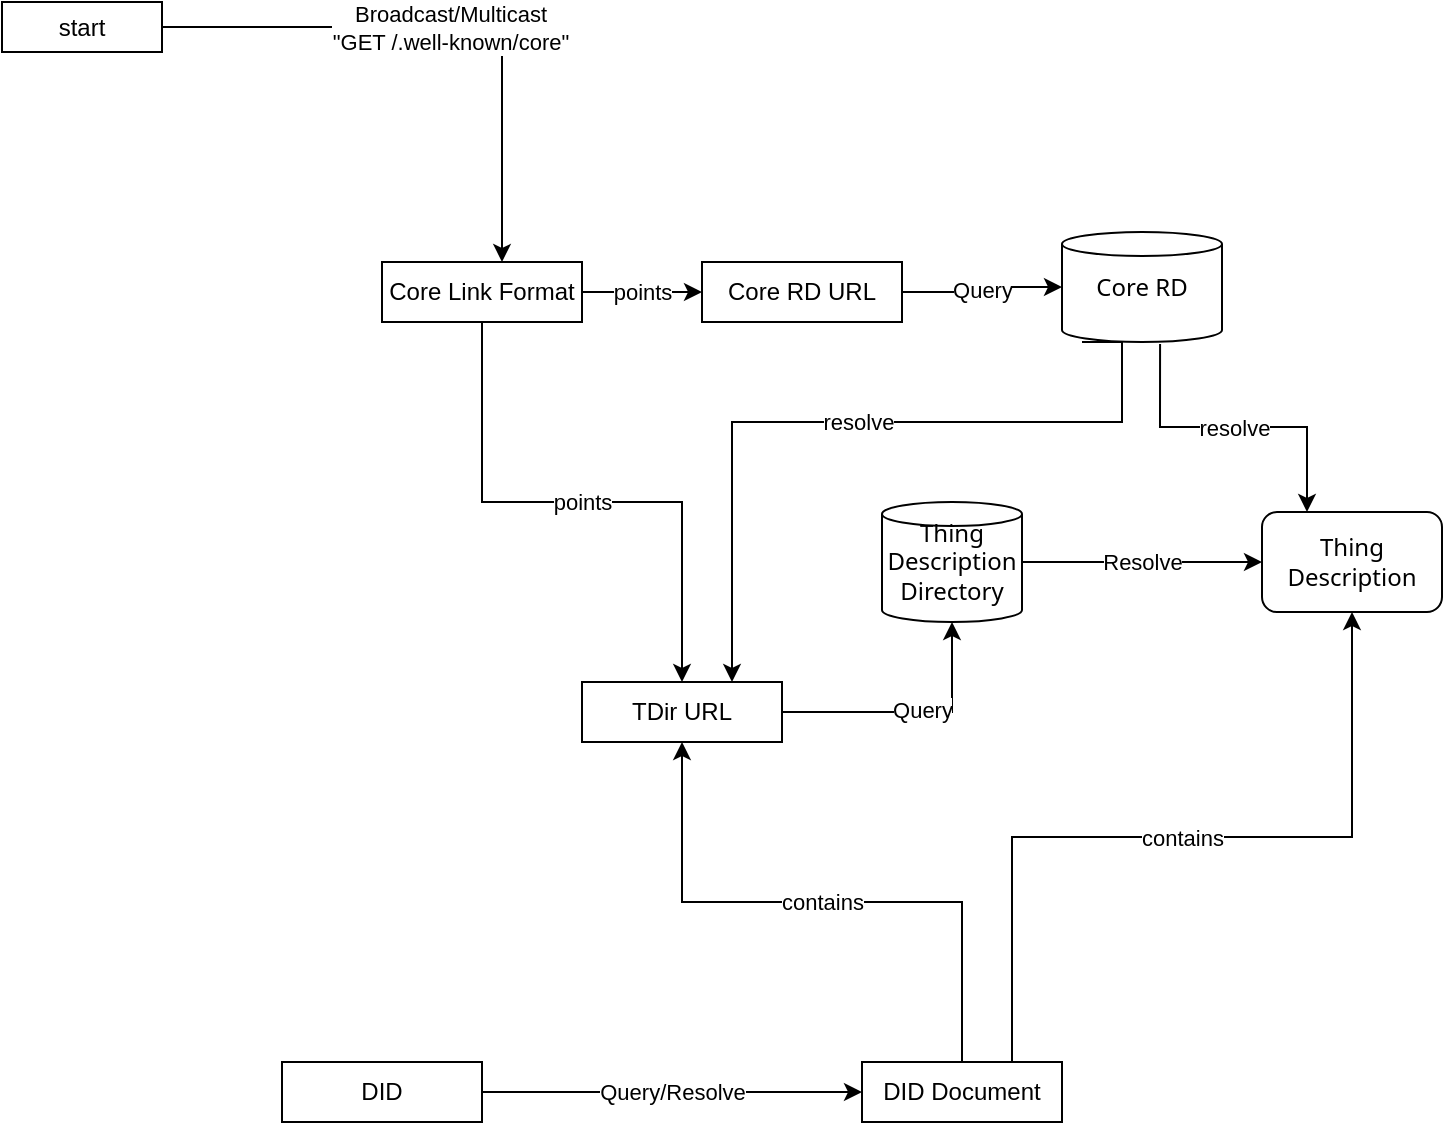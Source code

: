 <mxfile version="13.6.2" type="github">
  <diagram id="EUU0uG70BVmWCHlrxOuo" name="Page-1">
    <mxGraphModel dx="1087" dy="1030" grid="1" gridSize="10" guides="1" tooltips="1" connect="1" arrows="1" fold="1" page="1" pageScale="1" pageWidth="850" pageHeight="1100" math="0" shadow="0" extFonts="Noto Sans^https://fonts.googleapis.com/css?family=Noto+Sans">
      <root>
        <mxCell id="0" />
        <mxCell id="1" parent="0" />
        <mxCell id="Z3I2DZgx9jWYCCeo3zKG-24" value="resolve" style="edgeStyle=orthogonalEdgeStyle;rounded=0;orthogonalLoop=1;jettySize=auto;html=1;exitX=0.25;exitY=0;exitDx=0;exitDy=0;entryX=0.613;entryY=1.018;entryDx=0;entryDy=0;entryPerimeter=0;startArrow=classic;startFill=1;endArrow=none;endFill=0;" edge="1" parent="1" source="RiIqF8UuUlekeBO_t_7H-3" target="Z3I2DZgx9jWYCCeo3zKG-15">
          <mxGeometry relative="1" as="geometry" />
        </mxCell>
        <mxCell id="RiIqF8UuUlekeBO_t_7H-3" value="&lt;div&gt;Thing&lt;/div&gt;&lt;div&gt;Description&lt;br&gt;&lt;/div&gt;" style="rounded=1;whiteSpace=wrap;html=1;fontFamily=Noto Sans;" parent="1" vertex="1">
          <mxGeometry x="750" y="315" width="90" height="50" as="geometry" />
        </mxCell>
        <mxCell id="Z3I2DZgx9jWYCCeo3zKG-3" value="Resolve" style="edgeStyle=orthogonalEdgeStyle;rounded=0;orthogonalLoop=1;jettySize=auto;html=1;" edge="1" parent="1" source="RiIqF8UuUlekeBO_t_7H-4" target="RiIqF8UuUlekeBO_t_7H-3">
          <mxGeometry relative="1" as="geometry" />
        </mxCell>
        <mxCell id="RiIqF8UuUlekeBO_t_7H-4" value="&lt;div&gt;Thing&lt;/div&gt;&lt;div&gt;Description&lt;br&gt;&lt;/div&gt;&lt;div&gt;Directory&lt;br&gt;&lt;/div&gt;" style="shape=cylinder2;whiteSpace=wrap;html=1;boundedLbl=1;backgroundOutline=1;size=6;fontFamily=Noto Sans;FType=g;" parent="1" vertex="1">
          <mxGeometry x="560" y="310" width="70" height="60" as="geometry" />
        </mxCell>
        <mxCell id="Z3I2DZgx9jWYCCeo3zKG-6" style="edgeStyle=orthogonalEdgeStyle;rounded=0;orthogonalLoop=1;jettySize=auto;html=1;exitX=1;exitY=0.5;exitDx=0;exitDy=0;" edge="1" parent="1" source="Z3I2DZgx9jWYCCeo3zKG-5" target="RiIqF8UuUlekeBO_t_7H-4">
          <mxGeometry relative="1" as="geometry" />
        </mxCell>
        <mxCell id="Z3I2DZgx9jWYCCeo3zKG-10" value="Query" style="edgeLabel;html=1;align=center;verticalAlign=middle;resizable=0;points=[];" vertex="1" connectable="0" parent="Z3I2DZgx9jWYCCeo3zKG-6">
          <mxGeometry x="0.067" y="1" relative="1" as="geometry">
            <mxPoint as="offset" />
          </mxGeometry>
        </mxCell>
        <mxCell id="Z3I2DZgx9jWYCCeo3zKG-22" value="resolve" style="edgeStyle=orthogonalEdgeStyle;rounded=0;orthogonalLoop=1;jettySize=auto;html=1;exitX=0.75;exitY=0;exitDx=0;exitDy=0;entryX=0.125;entryY=1;entryDx=0;entryDy=0;entryPerimeter=0;startArrow=classic;startFill=1;endArrow=none;endFill=0;" edge="1" parent="1" source="Z3I2DZgx9jWYCCeo3zKG-5" target="Z3I2DZgx9jWYCCeo3zKG-15">
          <mxGeometry relative="1" as="geometry">
            <Array as="points">
              <mxPoint x="485" y="270" />
              <mxPoint x="680" y="270" />
              <mxPoint x="680" y="230" />
            </Array>
          </mxGeometry>
        </mxCell>
        <mxCell id="Z3I2DZgx9jWYCCeo3zKG-5" value="&lt;div&gt;TDir URL&lt;br&gt;&lt;/div&gt;" style="rounded=0;whiteSpace=wrap;html=1;" vertex="1" parent="1">
          <mxGeometry x="410" y="400" width="100" height="30" as="geometry" />
        </mxCell>
        <mxCell id="Z3I2DZgx9jWYCCeo3zKG-9" value="Query/Resolve" style="edgeStyle=orthogonalEdgeStyle;rounded=0;orthogonalLoop=1;jettySize=auto;html=1;exitX=1;exitY=0.5;exitDx=0;exitDy=0;entryX=0;entryY=0.5;entryDx=0;entryDy=0;" edge="1" parent="1" source="Z3I2DZgx9jWYCCeo3zKG-7" target="Z3I2DZgx9jWYCCeo3zKG-8">
          <mxGeometry relative="1" as="geometry" />
        </mxCell>
        <mxCell id="Z3I2DZgx9jWYCCeo3zKG-7" value="DID" style="rounded=0;whiteSpace=wrap;html=1;" vertex="1" parent="1">
          <mxGeometry x="260" y="590" width="100" height="30" as="geometry" />
        </mxCell>
        <mxCell id="Z3I2DZgx9jWYCCeo3zKG-11" value="contains" style="edgeStyle=orthogonalEdgeStyle;rounded=0;orthogonalLoop=1;jettySize=auto;html=1;exitX=0.5;exitY=0;exitDx=0;exitDy=0;entryX=0.5;entryY=1;entryDx=0;entryDy=0;" edge="1" parent="1" source="Z3I2DZgx9jWYCCeo3zKG-8" target="Z3I2DZgx9jWYCCeo3zKG-5">
          <mxGeometry relative="1" as="geometry" />
        </mxCell>
        <mxCell id="Z3I2DZgx9jWYCCeo3zKG-12" value="contains" style="edgeStyle=orthogonalEdgeStyle;rounded=0;orthogonalLoop=1;jettySize=auto;html=1;exitX=0.75;exitY=0;exitDx=0;exitDy=0;entryX=0.5;entryY=1;entryDx=0;entryDy=0;" edge="1" parent="1" source="Z3I2DZgx9jWYCCeo3zKG-8" target="RiIqF8UuUlekeBO_t_7H-3">
          <mxGeometry relative="1" as="geometry" />
        </mxCell>
        <mxCell id="Z3I2DZgx9jWYCCeo3zKG-8" value="DID Document" style="rounded=0;whiteSpace=wrap;html=1;" vertex="1" parent="1">
          <mxGeometry x="550" y="590" width="100" height="30" as="geometry" />
        </mxCell>
        <mxCell id="Z3I2DZgx9jWYCCeo3zKG-14" value="points" style="edgeStyle=orthogonalEdgeStyle;rounded=0;orthogonalLoop=1;jettySize=auto;html=1;exitX=0.5;exitY=1;exitDx=0;exitDy=0;" edge="1" parent="1" source="Z3I2DZgx9jWYCCeo3zKG-13" target="Z3I2DZgx9jWYCCeo3zKG-5">
          <mxGeometry relative="1" as="geometry" />
        </mxCell>
        <mxCell id="Z3I2DZgx9jWYCCeo3zKG-16" value="points" style="edgeStyle=orthogonalEdgeStyle;rounded=0;orthogonalLoop=1;jettySize=auto;html=1;exitX=1;exitY=0.5;exitDx=0;exitDy=0;entryX=0;entryY=0.5;entryDx=0;entryDy=0;" edge="1" parent="1" source="Z3I2DZgx9jWYCCeo3zKG-13" target="Z3I2DZgx9jWYCCeo3zKG-20">
          <mxGeometry relative="1" as="geometry">
            <mxPoint x="500" y="205" as="targetPoint" />
          </mxGeometry>
        </mxCell>
        <mxCell id="Z3I2DZgx9jWYCCeo3zKG-13" value="Core Link Format" style="rounded=0;whiteSpace=wrap;html=1;" vertex="1" parent="1">
          <mxGeometry x="310" y="190" width="100" height="30" as="geometry" />
        </mxCell>
        <mxCell id="Z3I2DZgx9jWYCCeo3zKG-15" value="Core RD" style="shape=cylinder2;whiteSpace=wrap;html=1;boundedLbl=1;backgroundOutline=1;size=6;fontFamily=Noto Sans;FType=g;" vertex="1" parent="1">
          <mxGeometry x="650" y="175" width="80" height="55" as="geometry" />
        </mxCell>
        <mxCell id="Z3I2DZgx9jWYCCeo3zKG-26" value="&lt;div&gt;Broadcast/Multicast &lt;br&gt;&lt;/div&gt;&lt;div&gt;&quot;GET /.well-known/core&quot;&lt;br&gt;&lt;/div&gt;" style="edgeStyle=orthogonalEdgeStyle;rounded=0;orthogonalLoop=1;jettySize=auto;html=1;exitX=1;exitY=0.5;exitDx=0;exitDy=0;entryX=0.6;entryY=0;entryDx=0;entryDy=0;entryPerimeter=0;startArrow=none;startFill=0;endArrow=classic;endFill=1;" edge="1" parent="1" source="Z3I2DZgx9jWYCCeo3zKG-19" target="Z3I2DZgx9jWYCCeo3zKG-13">
          <mxGeometry relative="1" as="geometry" />
        </mxCell>
        <mxCell id="Z3I2DZgx9jWYCCeo3zKG-19" value="start" style="rounded=0;whiteSpace=wrap;html=1;" vertex="1" parent="1">
          <mxGeometry x="120" y="60" width="80" height="25" as="geometry" />
        </mxCell>
        <mxCell id="Z3I2DZgx9jWYCCeo3zKG-20" value="Core RD URL" style="rounded=0;whiteSpace=wrap;html=1;" vertex="1" parent="1">
          <mxGeometry x="470" y="190" width="100" height="30" as="geometry" />
        </mxCell>
        <mxCell id="Z3I2DZgx9jWYCCeo3zKG-21" value="Query" style="edgeStyle=orthogonalEdgeStyle;rounded=0;orthogonalLoop=1;jettySize=auto;html=1;exitX=1;exitY=0.5;exitDx=0;exitDy=0;" edge="1" parent="1" source="Z3I2DZgx9jWYCCeo3zKG-20" target="Z3I2DZgx9jWYCCeo3zKG-15">
          <mxGeometry relative="1" as="geometry">
            <mxPoint x="420" y="215" as="sourcePoint" />
            <mxPoint x="480" y="215" as="targetPoint" />
          </mxGeometry>
        </mxCell>
      </root>
    </mxGraphModel>
  </diagram>
</mxfile>
